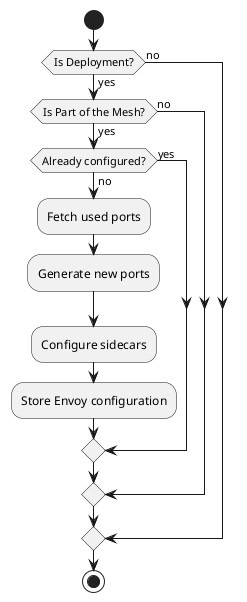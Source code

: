 @startuml
skinparam backgroundcolor transparent

start

if (Is Deployment?) then (yes)
    if (Is Part of the Mesh?) then (yes)
        if (Already configured?) then (no)
            :Fetch used ports;
            :Generate new ports;
            :Configure sidecars;
            :Store Envoy configuration;
        else (yes)
        endif
    else (no)
    endif
else (no)
endif

stop
@enduml
